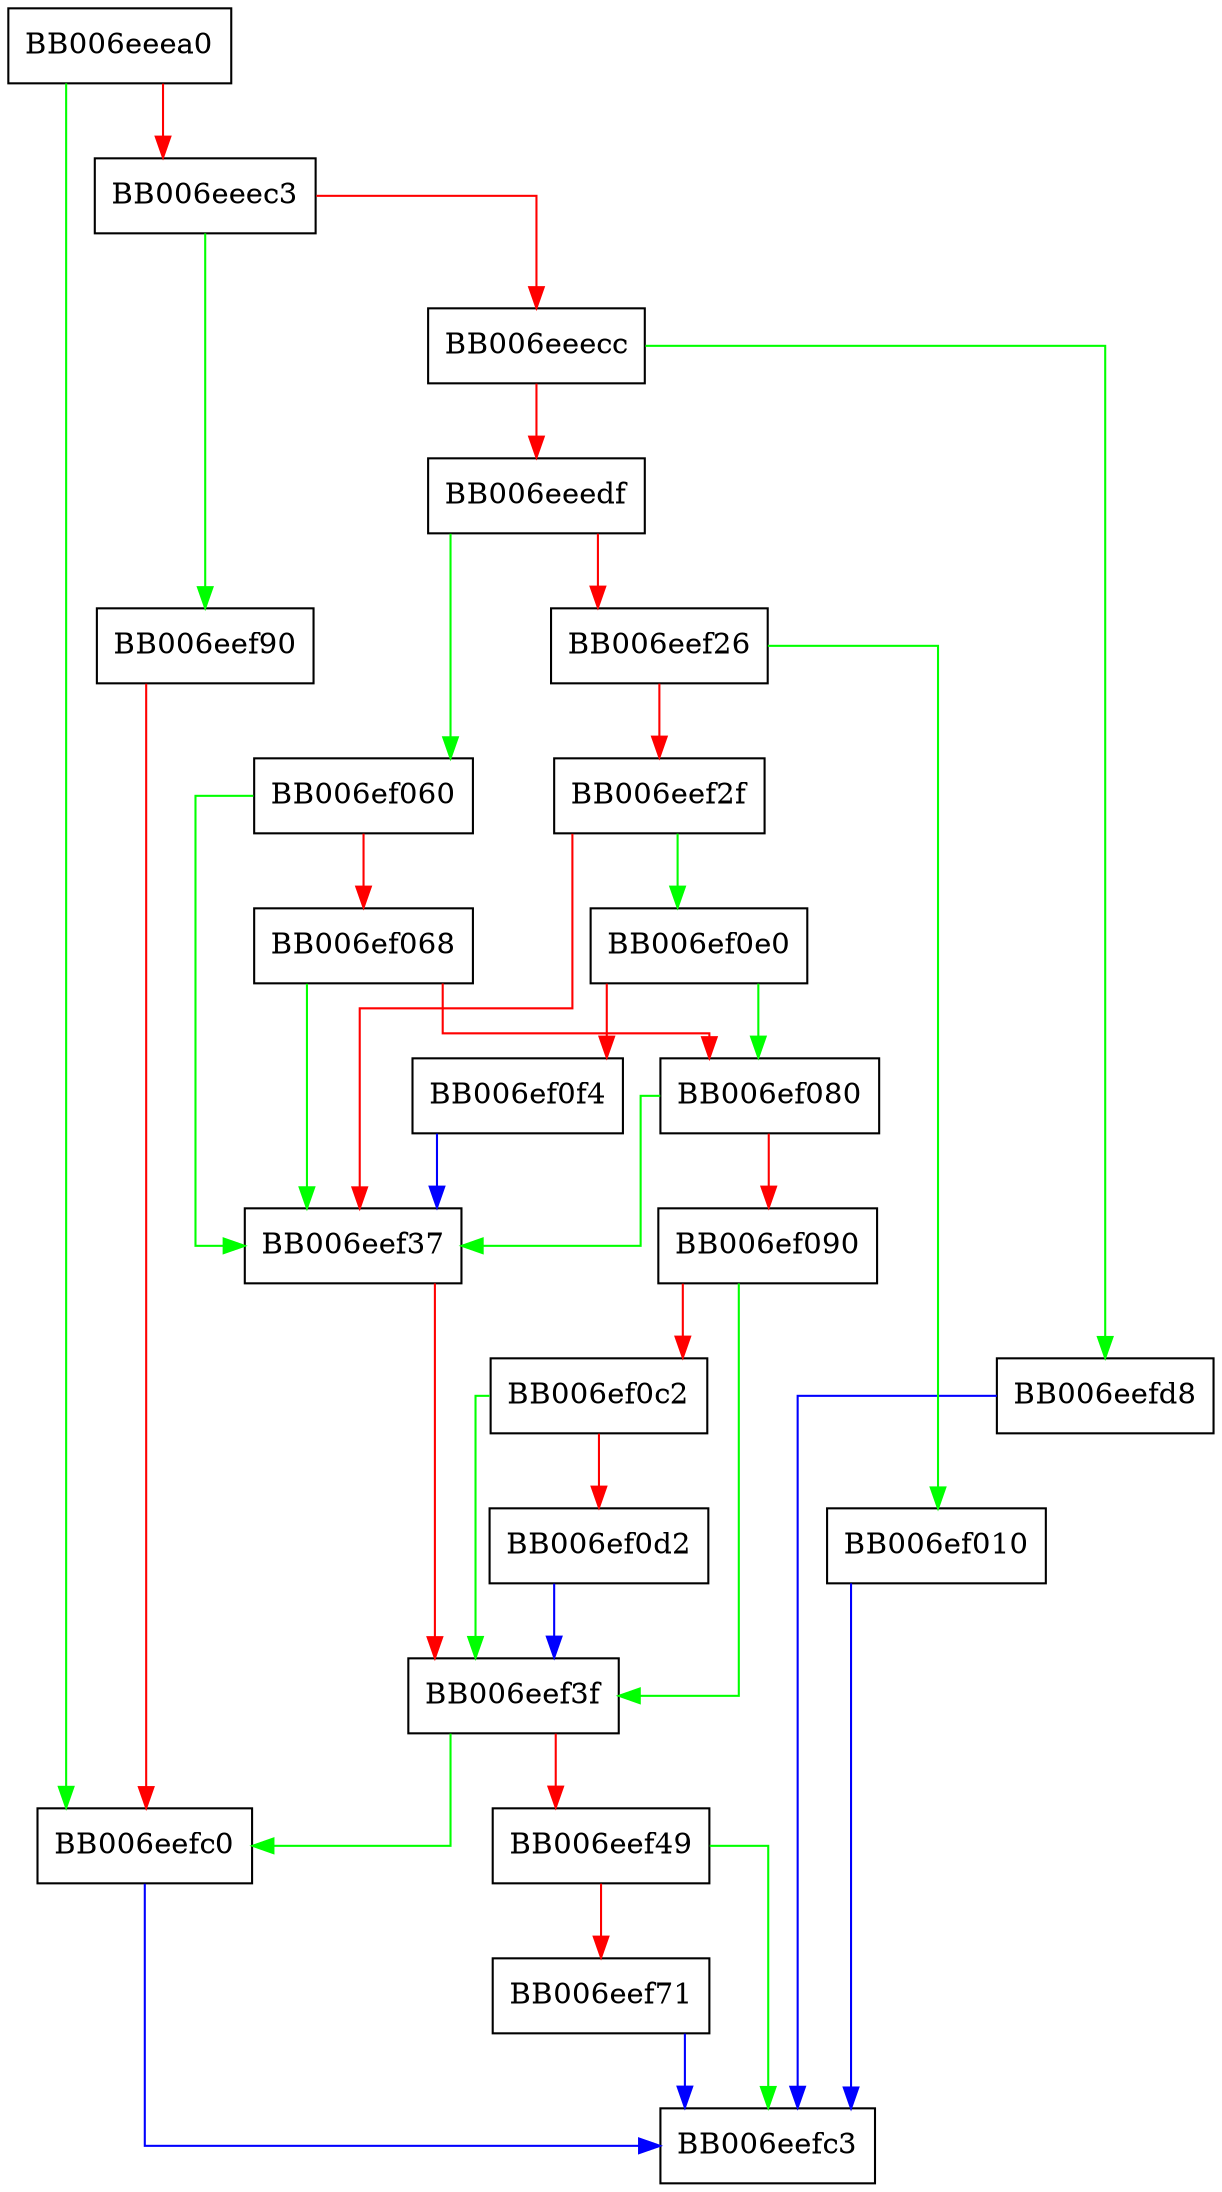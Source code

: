 digraph ed448_signverify_message_init {
  node [shape="box"];
  graph [splines=ortho];
  BB006eeea0 -> BB006eefc0 [color="green"];
  BB006eeea0 -> BB006eeec3 [color="red"];
  BB006eeec3 -> BB006eef90 [color="green"];
  BB006eeec3 -> BB006eeecc [color="red"];
  BB006eeecc -> BB006eefd8 [color="green"];
  BB006eeecc -> BB006eeedf [color="red"];
  BB006eeedf -> BB006ef060 [color="green"];
  BB006eeedf -> BB006eef26 [color="red"];
  BB006eef26 -> BB006ef010 [color="green"];
  BB006eef26 -> BB006eef2f [color="red"];
  BB006eef2f -> BB006ef0e0 [color="green"];
  BB006eef2f -> BB006eef37 [color="red"];
  BB006eef37 -> BB006eef3f [color="red"];
  BB006eef3f -> BB006eefc0 [color="green"];
  BB006eef3f -> BB006eef49 [color="red"];
  BB006eef49 -> BB006eefc3 [color="green"];
  BB006eef49 -> BB006eef71 [color="red"];
  BB006eef71 -> BB006eefc3 [color="blue"];
  BB006eef90 -> BB006eefc0 [color="red"];
  BB006eefc0 -> BB006eefc3 [color="blue"];
  BB006eefd8 -> BB006eefc3 [color="blue"];
  BB006ef010 -> BB006eefc3 [color="blue"];
  BB006ef060 -> BB006eef37 [color="green"];
  BB006ef060 -> BB006ef068 [color="red"];
  BB006ef068 -> BB006eef37 [color="green"];
  BB006ef068 -> BB006ef080 [color="red"];
  BB006ef080 -> BB006eef37 [color="green"];
  BB006ef080 -> BB006ef090 [color="red"];
  BB006ef090 -> BB006eef3f [color="green"];
  BB006ef090 -> BB006ef0c2 [color="red"];
  BB006ef0c2 -> BB006eef3f [color="green"];
  BB006ef0c2 -> BB006ef0d2 [color="red"];
  BB006ef0d2 -> BB006eef3f [color="blue"];
  BB006ef0e0 -> BB006ef080 [color="green"];
  BB006ef0e0 -> BB006ef0f4 [color="red"];
  BB006ef0f4 -> BB006eef37 [color="blue"];
}